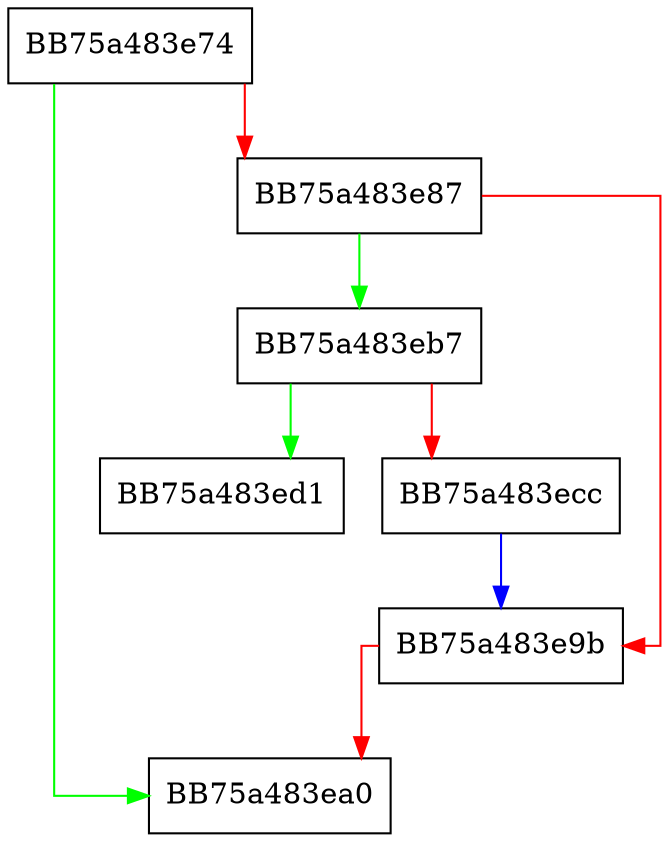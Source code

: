 digraph _Tidy_deallocate {
  node [shape="box"];
  graph [splines=ortho];
  BB75a483e74 -> BB75a483ea0 [color="green"];
  BB75a483e74 -> BB75a483e87 [color="red"];
  BB75a483e87 -> BB75a483eb7 [color="green"];
  BB75a483e87 -> BB75a483e9b [color="red"];
  BB75a483e9b -> BB75a483ea0 [color="red"];
  BB75a483eb7 -> BB75a483ed1 [color="green"];
  BB75a483eb7 -> BB75a483ecc [color="red"];
  BB75a483ecc -> BB75a483e9b [color="blue"];
}